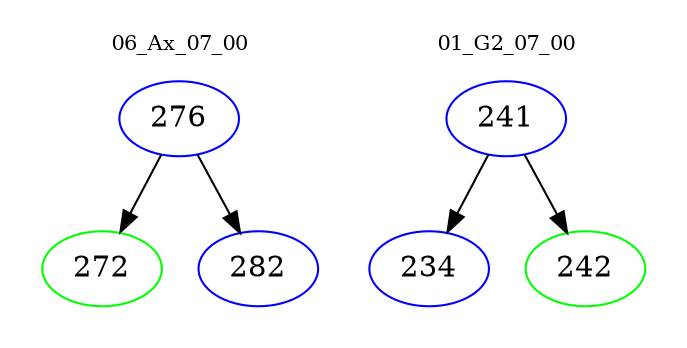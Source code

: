 digraph{
subgraph cluster_0 {
color = white
label = "06_Ax_07_00";
fontsize=10;
T0_276 [label="276", color="blue"]
T0_276 -> T0_272 [color="black"]
T0_272 [label="272", color="green"]
T0_276 -> T0_282 [color="black"]
T0_282 [label="282", color="blue"]
}
subgraph cluster_1 {
color = white
label = "01_G2_07_00";
fontsize=10;
T1_241 [label="241", color="blue"]
T1_241 -> T1_234 [color="black"]
T1_234 [label="234", color="blue"]
T1_241 -> T1_242 [color="black"]
T1_242 [label="242", color="green"]
}
}

